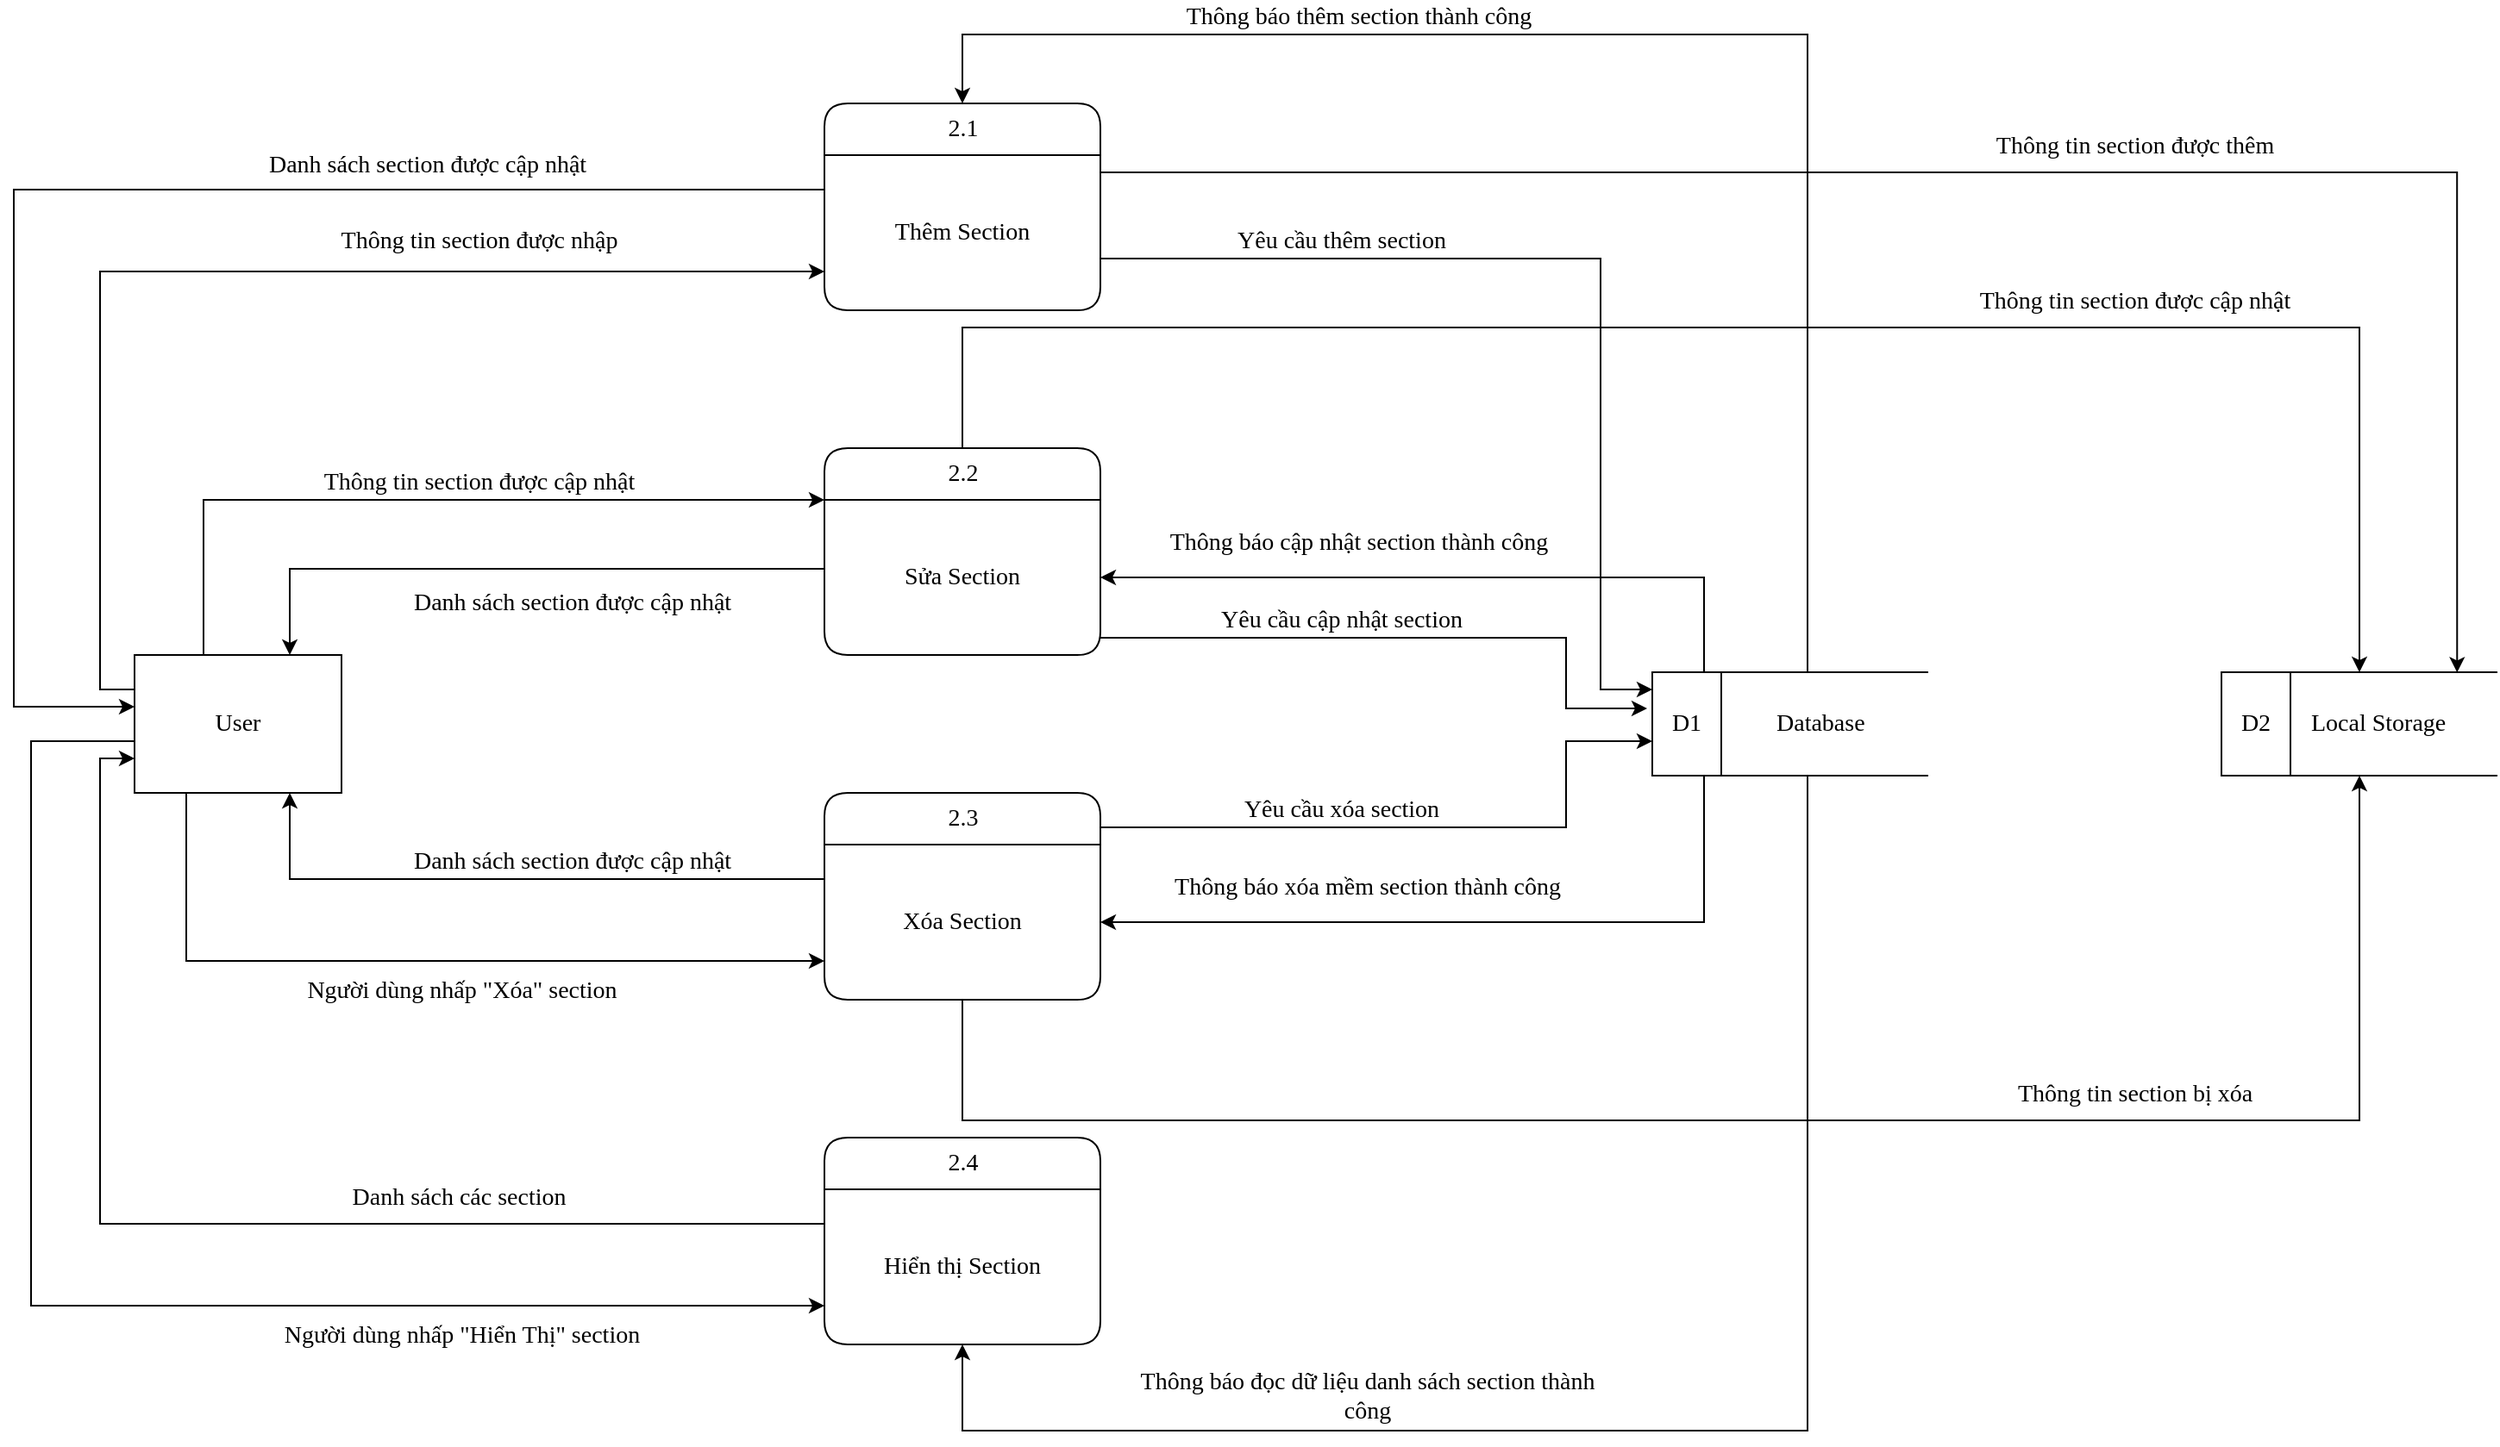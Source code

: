 <mxfile version="13.10.4" type="device"><diagram id="DDL_mX2nwDOddJXfboux" name="Page-1"><mxGraphModel dx="970" dy="2843" grid="1" gridSize="10" guides="1" tooltips="1" connect="1" arrows="1" fold="1" page="1" pageScale="1" pageWidth="827" pageHeight="1169" math="0" shadow="0"><root><mxCell id="0"/><mxCell id="1" parent="0"/><mxCell id="K9XLXgxibj4ZApkTuit5-1" value="2.1" style="swimlane;childLayout=stackLayout;horizontal=1;startSize=30;horizontalStack=0;rounded=1;fontSize=14;fontStyle=0;strokeWidth=1;resizeParent=0;resizeLast=1;shadow=0;dashed=0;align=center;html=1;fontFamily=Verdana;" parent="1" vertex="1"><mxGeometry x="560" y="-1800" width="160" height="120" as="geometry"/></mxCell><mxCell id="K9XLXgxibj4ZApkTuit5-2" value="Thêm Section" style="text;html=1;strokeColor=none;fillColor=none;align=center;verticalAlign=middle;whiteSpace=wrap;rounded=0;fontFamily=Verdana;fontSize=14;" parent="K9XLXgxibj4ZApkTuit5-1" vertex="1"><mxGeometry y="30" width="160" height="90" as="geometry"/></mxCell><mxCell id="K9XLXgxibj4ZApkTuit5-3" style="edgeStyle=orthogonalEdgeStyle;rounded=0;orthogonalLoop=1;jettySize=auto;html=1;entryX=0;entryY=0.75;entryDx=0;entryDy=0;fontFamily=Verdana;fontSize=14;" parent="1" source="K9XLXgxibj4ZApkTuit5-7" target="K9XLXgxibj4ZApkTuit5-2" edge="1"><mxGeometry relative="1" as="geometry"><Array as="points"><mxPoint x="140" y="-1460"/><mxPoint x="140" y="-1702"/></Array></mxGeometry></mxCell><mxCell id="K9XLXgxibj4ZApkTuit5-4" style="edgeStyle=orthogonalEdgeStyle;rounded=0;orthogonalLoop=1;jettySize=auto;html=1;entryX=0;entryY=0;entryDx=0;entryDy=0;fontFamily=Verdana;fontSize=14;" parent="1" source="K9XLXgxibj4ZApkTuit5-7" target="K9XLXgxibj4ZApkTuit5-9" edge="1"><mxGeometry relative="1" as="geometry"><Array as="points"><mxPoint x="200" y="-1570"/></Array></mxGeometry></mxCell><mxCell id="K9XLXgxibj4ZApkTuit5-5" style="edgeStyle=orthogonalEdgeStyle;rounded=0;orthogonalLoop=1;jettySize=auto;html=1;entryX=0;entryY=0.75;entryDx=0;entryDy=0;fontFamily=Verdana;fontSize=14;" parent="1" source="K9XLXgxibj4ZApkTuit5-7" target="K9XLXgxibj4ZApkTuit5-13" edge="1"><mxGeometry relative="1" as="geometry"><Array as="points"><mxPoint x="190" y="-1302"/></Array></mxGeometry></mxCell><mxCell id="K9XLXgxibj4ZApkTuit5-6" style="edgeStyle=orthogonalEdgeStyle;rounded=0;orthogonalLoop=1;jettySize=auto;html=1;entryX=0;entryY=0.75;entryDx=0;entryDy=0;fontFamily=Verdana;fontSize=14;" parent="1" source="K9XLXgxibj4ZApkTuit5-7" target="K9XLXgxibj4ZApkTuit5-11" edge="1"><mxGeometry relative="1" as="geometry"><Array as="points"><mxPoint x="100" y="-1430"/><mxPoint x="100" y="-1103"/></Array></mxGeometry></mxCell><mxCell id="K9XLXgxibj4ZApkTuit5-7" value="User" style="rounded=0;whiteSpace=wrap;html=1;fontFamily=Verdana;fontSize=14;" parent="1" vertex="1"><mxGeometry x="160" y="-1480" width="120" height="80" as="geometry"/></mxCell><mxCell id="K9XLXgxibj4ZApkTuit5-8" value="2.2" style="swimlane;childLayout=stackLayout;horizontal=1;startSize=30;horizontalStack=0;rounded=1;fontSize=14;fontStyle=0;strokeWidth=1;resizeParent=0;resizeLast=1;shadow=0;dashed=0;align=center;html=1;fontFamily=Verdana;" parent="1" vertex="1"><mxGeometry x="560" y="-1600" width="160" height="120" as="geometry"/></mxCell><mxCell id="K9XLXgxibj4ZApkTuit5-9" value="Sửa Section" style="text;html=1;strokeColor=none;fillColor=none;align=center;verticalAlign=middle;whiteSpace=wrap;rounded=0;fontFamily=Verdana;fontSize=14;" parent="K9XLXgxibj4ZApkTuit5-8" vertex="1"><mxGeometry y="30" width="160" height="90" as="geometry"/></mxCell><mxCell id="K9XLXgxibj4ZApkTuit5-10" value="2.4" style="swimlane;childLayout=stackLayout;horizontal=1;startSize=30;horizontalStack=0;rounded=1;fontSize=14;fontStyle=0;strokeWidth=1;resizeParent=0;resizeLast=1;shadow=0;dashed=0;align=center;html=1;fontFamily=Verdana;" parent="1" vertex="1"><mxGeometry x="560" y="-1200" width="160" height="120" as="geometry"/></mxCell><mxCell id="K9XLXgxibj4ZApkTuit5-11" value="&lt;font style=&quot;font-size: 14px&quot;&gt;&lt;span style=&quot;font-size: 14px&quot;&gt;Hiển thị Section&lt;/span&gt;&lt;/font&gt;" style="text;html=1;strokeColor=none;fillColor=none;align=center;verticalAlign=middle;whiteSpace=wrap;rounded=0;fontFamily=Verdana;fontSize=14;" parent="K9XLXgxibj4ZApkTuit5-10" vertex="1"><mxGeometry y="30" width="160" height="90" as="geometry"/></mxCell><mxCell id="K9XLXgxibj4ZApkTuit5-12" value="2.3" style="swimlane;childLayout=stackLayout;horizontal=1;startSize=30;horizontalStack=0;rounded=1;fontSize=14;fontStyle=0;strokeWidth=1;resizeParent=0;resizeLast=1;shadow=0;dashed=0;align=center;html=1;fontFamily=Verdana;" parent="1" vertex="1"><mxGeometry x="560" y="-1400" width="160" height="120" as="geometry"/></mxCell><mxCell id="K9XLXgxibj4ZApkTuit5-13" value="Xóa Section" style="text;html=1;strokeColor=none;fillColor=none;align=center;verticalAlign=middle;whiteSpace=wrap;rounded=0;fontFamily=Verdana;fontSize=14;" parent="K9XLXgxibj4ZApkTuit5-12" vertex="1"><mxGeometry y="30" width="160" height="90" as="geometry"/></mxCell><mxCell id="K9XLXgxibj4ZApkTuit5-14" value="" style="strokeWidth=1;html=1;shape=mxgraph.flowchart.annotation_1;align=left;pointerEvents=1;fontFamily=Verdana;fontSize=14;" parent="1" vertex="1"><mxGeometry x="1370" y="-1470" width="160" height="60" as="geometry"/></mxCell><mxCell id="K9XLXgxibj4ZApkTuit5-15" value="&lt;span style=&quot;font-size: 14px&quot;&gt;&lt;font style=&quot;font-size: 14px&quot;&gt;&lt;font style=&quot;vertical-align: inherit ; font-size: 14px&quot;&gt;&lt;font style=&quot;vertical-align: inherit ; font-size: 14px&quot;&gt;D2&lt;/font&gt;&lt;/font&gt;&lt;/font&gt;&lt;/span&gt;" style="text;html=1;strokeColor=none;fillColor=none;align=center;verticalAlign=middle;whiteSpace=wrap;rounded=0;fontSize=14;fontFamily=Verdana;fontStyle=0" parent="1" vertex="1"><mxGeometry x="1380" y="-1450" width="20" height="20" as="geometry"/></mxCell><mxCell id="K9XLXgxibj4ZApkTuit5-16" value="" style="endArrow=none;html=1;fontFamily=Verdana;fontSize=14;" parent="1" edge="1"><mxGeometry width="50" height="50" relative="1" as="geometry"><mxPoint x="1410" y="-1410" as="sourcePoint"/><mxPoint x="1410" y="-1470" as="targetPoint"/></mxGeometry></mxCell><mxCell id="K9XLXgxibj4ZApkTuit5-17" value="&lt;font style=&quot;font-size: 14px&quot;&gt;Local Storage&lt;/font&gt;" style="text;html=1;strokeColor=none;fillColor=none;align=left;verticalAlign=middle;whiteSpace=wrap;rounded=0;fontFamily=Verdana;fontSize=14;" parent="1" vertex="1"><mxGeometry x="1420" y="-1450" width="110" height="20" as="geometry"/></mxCell><mxCell id="K9XLXgxibj4ZApkTuit5-18" style="edgeStyle=orthogonalEdgeStyle;rounded=0;orthogonalLoop=1;jettySize=auto;html=1;entryX=1;entryY=0.5;entryDx=0;entryDy=0;fontFamily=Verdana;fontSize=14;" parent="1" source="K9XLXgxibj4ZApkTuit5-22" target="K9XLXgxibj4ZApkTuit5-9" edge="1"><mxGeometry relative="1" as="geometry"><Array as="points"><mxPoint x="1070" y="-1525"/></Array></mxGeometry></mxCell><mxCell id="K9XLXgxibj4ZApkTuit5-19" style="edgeStyle=orthogonalEdgeStyle;rounded=0;orthogonalLoop=1;jettySize=auto;html=1;entryX=1;entryY=0.5;entryDx=0;entryDy=0;fontFamily=Verdana;fontSize=14;" parent="1" source="K9XLXgxibj4ZApkTuit5-22" target="K9XLXgxibj4ZApkTuit5-13" edge="1"><mxGeometry relative="1" as="geometry"><Array as="points"><mxPoint x="1070" y="-1325"/></Array></mxGeometry></mxCell><mxCell id="K9XLXgxibj4ZApkTuit5-20" style="edgeStyle=orthogonalEdgeStyle;rounded=0;orthogonalLoop=1;jettySize=auto;html=1;entryX=0.5;entryY=0;entryDx=0;entryDy=0;fontFamily=Verdana;fontSize=14;" parent="1" source="K9XLXgxibj4ZApkTuit5-22" target="K9XLXgxibj4ZApkTuit5-1" edge="1"><mxGeometry relative="1" as="geometry"><Array as="points"><mxPoint x="1130" y="-1840"/><mxPoint x="640" y="-1840"/></Array></mxGeometry></mxCell><mxCell id="K9XLXgxibj4ZApkTuit5-21" style="edgeStyle=orthogonalEdgeStyle;rounded=0;orthogonalLoop=1;jettySize=auto;html=1;entryX=0.5;entryY=1;entryDx=0;entryDy=0;fontFamily=Verdana;fontSize=14;" parent="1" source="K9XLXgxibj4ZApkTuit5-22" target="K9XLXgxibj4ZApkTuit5-11" edge="1"><mxGeometry relative="1" as="geometry"><Array as="points"><mxPoint x="1130" y="-1030"/><mxPoint x="640" y="-1030"/></Array></mxGeometry></mxCell><mxCell id="K9XLXgxibj4ZApkTuit5-22" value="" style="strokeWidth=1;html=1;shape=mxgraph.flowchart.annotation_1;align=left;pointerEvents=1;fontFamily=Verdana;fontSize=14;" parent="1" vertex="1"><mxGeometry x="1040" y="-1470" width="160" height="60" as="geometry"/></mxCell><mxCell id="K9XLXgxibj4ZApkTuit5-23" value="&lt;span style=&quot;font-size: 14px&quot;&gt;&lt;font style=&quot;font-size: 14px&quot;&gt;&lt;font style=&quot;vertical-align: inherit ; font-size: 14px&quot;&gt;&lt;font style=&quot;vertical-align: inherit ; font-size: 14px&quot;&gt;D1&lt;/font&gt;&lt;/font&gt;&lt;/font&gt;&lt;/span&gt;" style="text;html=1;strokeColor=none;fillColor=none;align=center;verticalAlign=middle;whiteSpace=wrap;rounded=0;fontSize=14;fontFamily=Verdana;fontStyle=0" parent="1" vertex="1"><mxGeometry x="1050" y="-1450" width="20" height="20" as="geometry"/></mxCell><mxCell id="K9XLXgxibj4ZApkTuit5-24" value="" style="endArrow=none;html=1;fontFamily=Verdana;fontSize=14;" parent="1" edge="1"><mxGeometry width="50" height="50" relative="1" as="geometry"><mxPoint x="1080" y="-1410" as="sourcePoint"/><mxPoint x="1080" y="-1470" as="targetPoint"/></mxGeometry></mxCell><mxCell id="K9XLXgxibj4ZApkTuit5-25" value="Database" style="text;html=1;strokeColor=none;fillColor=none;align=left;verticalAlign=middle;whiteSpace=wrap;rounded=0;fontFamily=Verdana;fontSize=14;" parent="1" vertex="1"><mxGeometry x="1110" y="-1450" width="80" height="20" as="geometry"/></mxCell><mxCell id="K9XLXgxibj4ZApkTuit5-26" style="edgeStyle=orthogonalEdgeStyle;rounded=0;orthogonalLoop=1;jettySize=auto;html=1;fontFamily=Verdana;fontSize=14;" parent="1" source="K9XLXgxibj4ZApkTuit5-2" edge="1"><mxGeometry relative="1" as="geometry"><Array as="points"><mxPoint x="90" y="-1750"/><mxPoint x="90" y="-1450"/><mxPoint x="160" y="-1450"/></Array><mxPoint x="160" y="-1450" as="targetPoint"/></mxGeometry></mxCell><mxCell id="K9XLXgxibj4ZApkTuit5-27" style="edgeStyle=orthogonalEdgeStyle;rounded=0;orthogonalLoop=1;jettySize=auto;html=1;entryX=0.75;entryY=0;entryDx=0;entryDy=0;fontFamily=Verdana;fontSize=14;" parent="1" source="K9XLXgxibj4ZApkTuit5-9" target="K9XLXgxibj4ZApkTuit5-7" edge="1"><mxGeometry relative="1" as="geometry"><Array as="points"><mxPoint x="250" y="-1530"/></Array></mxGeometry></mxCell><mxCell id="K9XLXgxibj4ZApkTuit5-28" style="edgeStyle=orthogonalEdgeStyle;rounded=0;orthogonalLoop=1;jettySize=auto;html=1;entryX=0.75;entryY=1;entryDx=0;entryDy=0;fontFamily=Verdana;fontSize=14;" parent="1" source="K9XLXgxibj4ZApkTuit5-13" target="K9XLXgxibj4ZApkTuit5-7" edge="1"><mxGeometry relative="1" as="geometry"><Array as="points"><mxPoint x="250" y="-1350"/></Array></mxGeometry></mxCell><mxCell id="K9XLXgxibj4ZApkTuit5-29" style="edgeStyle=orthogonalEdgeStyle;rounded=0;orthogonalLoop=1;jettySize=auto;html=1;entryX=0;entryY=0.75;entryDx=0;entryDy=0;fontFamily=Verdana;fontSize=14;" parent="1" source="K9XLXgxibj4ZApkTuit5-11" target="K9XLXgxibj4ZApkTuit5-7" edge="1"><mxGeometry relative="1" as="geometry"><Array as="points"><mxPoint x="140" y="-1150"/><mxPoint x="140" y="-1420"/></Array></mxGeometry></mxCell><mxCell id="K9XLXgxibj4ZApkTuit5-30" style="edgeStyle=orthogonalEdgeStyle;rounded=0;orthogonalLoop=1;jettySize=auto;html=1;entryX=0.5;entryY=1;entryDx=0;entryDy=0;entryPerimeter=0;fontFamily=Verdana;fontSize=14;" parent="1" source="K9XLXgxibj4ZApkTuit5-13" target="K9XLXgxibj4ZApkTuit5-14" edge="1"><mxGeometry relative="1" as="geometry"><Array as="points"><mxPoint x="640" y="-1210"/><mxPoint x="1450" y="-1210"/></Array></mxGeometry></mxCell><mxCell id="K9XLXgxibj4ZApkTuit5-31" style="edgeStyle=orthogonalEdgeStyle;rounded=0;orthogonalLoop=1;jettySize=auto;html=1;entryX=0.5;entryY=0;entryDx=0;entryDy=0;entryPerimeter=0;fontFamily=Verdana;fontSize=14;" parent="1" target="K9XLXgxibj4ZApkTuit5-14" edge="1"><mxGeometry relative="1" as="geometry"><Array as="points"><mxPoint x="640" y="-1670"/><mxPoint x="1450" y="-1670"/></Array><mxPoint x="640" y="-1600" as="sourcePoint"/></mxGeometry></mxCell><mxCell id="K9XLXgxibj4ZApkTuit5-32" style="edgeStyle=orthogonalEdgeStyle;rounded=0;orthogonalLoop=1;jettySize=auto;html=1;entryX=0.854;entryY=0.003;entryDx=0;entryDy=0;entryPerimeter=0;fontFamily=Verdana;fontSize=14;" parent="1" source="K9XLXgxibj4ZApkTuit5-2" target="K9XLXgxibj4ZApkTuit5-14" edge="1"><mxGeometry relative="1" as="geometry"><Array as="points"><mxPoint x="1507" y="-1760"/></Array></mxGeometry></mxCell><mxCell id="K9XLXgxibj4ZApkTuit5-33" style="edgeStyle=orthogonalEdgeStyle;rounded=0;orthogonalLoop=1;jettySize=auto;html=1;fontFamily=Verdana;fontSize=14;" parent="1" source="K9XLXgxibj4ZApkTuit5-9" edge="1"><mxGeometry relative="1" as="geometry"><mxPoint x="1037" y="-1449" as="targetPoint"/><Array as="points"><mxPoint x="990" y="-1490"/><mxPoint x="990" y="-1449"/></Array></mxGeometry></mxCell><mxCell id="K9XLXgxibj4ZApkTuit5-34" style="edgeStyle=orthogonalEdgeStyle;rounded=0;orthogonalLoop=1;jettySize=auto;html=1;fontFamily=Verdana;fontSize=14;" parent="1" source="K9XLXgxibj4ZApkTuit5-2" edge="1"><mxGeometry relative="1" as="geometry"><mxPoint x="1040" y="-1460" as="targetPoint"/><Array as="points"><mxPoint x="1010" y="-1710"/><mxPoint x="1010" y="-1460"/></Array></mxGeometry></mxCell><mxCell id="K9XLXgxibj4ZApkTuit5-35" style="edgeStyle=orthogonalEdgeStyle;rounded=0;orthogonalLoop=1;jettySize=auto;html=1;exitX=1;exitY=0.167;exitDx=0;exitDy=0;exitPerimeter=0;fontFamily=Verdana;fontSize=14;" parent="1" source="K9XLXgxibj4ZApkTuit5-12" edge="1"><mxGeometry relative="1" as="geometry"><mxPoint x="1040" y="-1430" as="targetPoint"/><Array as="points"><mxPoint x="990" y="-1380"/><mxPoint x="990" y="-1430"/></Array></mxGeometry></mxCell><mxCell id="K9XLXgxibj4ZApkTuit5-36" value="Thông tin section được nhập" style="text;html=1;strokeColor=none;fillColor=none;align=center;verticalAlign=middle;whiteSpace=wrap;rounded=0;fontFamily=Verdana;fontSize=14;" parent="1" vertex="1"><mxGeometry x="240" y="-1730" width="240" height="20" as="geometry"/></mxCell><mxCell id="K9XLXgxibj4ZApkTuit5-37" value="Danh sách section được cập nhật" style="text;html=1;strokeColor=none;fillColor=none;align=center;verticalAlign=middle;whiteSpace=wrap;rounded=0;fontFamily=Verdana;fontSize=14;" parent="1" vertex="1"><mxGeometry x="210" y="-1774" width="240" height="20" as="geometry"/></mxCell><mxCell id="K9XLXgxibj4ZApkTuit5-38" value="Danh sách các section&amp;nbsp;" style="text;html=1;strokeColor=none;fillColor=none;align=center;verticalAlign=middle;whiteSpace=wrap;rounded=0;fontFamily=Verdana;fontSize=14;" parent="1" vertex="1"><mxGeometry x="230" y="-1180" width="240" height="30" as="geometry"/></mxCell><mxCell id="K9XLXgxibj4ZApkTuit5-39" value="Người dùng nhấp &quot;Hiển Thị&quot; section" style="text;html=1;strokeColor=none;fillColor=none;align=center;verticalAlign=middle;whiteSpace=wrap;rounded=0;fontFamily=Verdana;fontSize=14;" parent="1" vertex="1"><mxGeometry x="200" y="-1100" width="300" height="30" as="geometry"/></mxCell><mxCell id="K9XLXgxibj4ZApkTuit5-40" value="Người dùng nhấp &quot;Xóa&quot; section" style="text;html=1;strokeColor=none;fillColor=none;align=center;verticalAlign=middle;whiteSpace=wrap;rounded=0;fontFamily=Verdana;fontSize=14;" parent="1" vertex="1"><mxGeometry x="200" y="-1300" width="300" height="30" as="geometry"/></mxCell><mxCell id="K9XLXgxibj4ZApkTuit5-41" value="Thông tin section được cập nhật" style="text;html=1;strokeColor=none;fillColor=none;align=center;verticalAlign=middle;whiteSpace=wrap;rounded=0;fontFamily=Verdana;fontSize=14;" parent="1" vertex="1"><mxGeometry x="240" y="-1590" width="240" height="20" as="geometry"/></mxCell><mxCell id="K9XLXgxibj4ZApkTuit5-42" value="Danh sách section được cập nhật" style="text;html=1;strokeColor=none;fillColor=none;align=center;verticalAlign=middle;whiteSpace=wrap;rounded=0;fontFamily=Verdana;fontSize=14;" parent="1" vertex="1"><mxGeometry x="294" y="-1520" width="240" height="20" as="geometry"/></mxCell><mxCell id="K9XLXgxibj4ZApkTuit5-43" value="Danh sách section được cập nhật" style="text;html=1;strokeColor=none;fillColor=none;align=center;verticalAlign=middle;whiteSpace=wrap;rounded=0;fontFamily=Verdana;fontSize=14;" parent="1" vertex="1"><mxGeometry x="294" y="-1370" width="240" height="20" as="geometry"/></mxCell><mxCell id="K9XLXgxibj4ZApkTuit5-44" value="Yêu cầu thêm section" style="text;html=1;strokeColor=none;fillColor=none;align=center;verticalAlign=middle;whiteSpace=wrap;rounded=0;fontFamily=Verdana;fontSize=14;" parent="1" vertex="1"><mxGeometry x="740" y="-1730" width="240" height="20" as="geometry"/></mxCell><mxCell id="K9XLXgxibj4ZApkTuit5-45" value="Yêu cầu cập nhật section" style="text;html=1;strokeColor=none;fillColor=none;align=center;verticalAlign=middle;whiteSpace=wrap;rounded=0;fontFamily=Verdana;fontSize=14;" parent="1" vertex="1"><mxGeometry x="740" y="-1510" width="240" height="20" as="geometry"/></mxCell><mxCell id="K9XLXgxibj4ZApkTuit5-46" value="Yêu cầu xóa section" style="text;html=1;strokeColor=none;fillColor=none;align=center;verticalAlign=middle;whiteSpace=wrap;rounded=0;fontFamily=Verdana;fontSize=14;" parent="1" vertex="1"><mxGeometry x="740" y="-1400" width="240" height="20" as="geometry"/></mxCell><mxCell id="K9XLXgxibj4ZApkTuit5-47" value="Thông báo thêm section thành công" style="text;html=1;strokeColor=none;fillColor=none;align=center;verticalAlign=middle;whiteSpace=wrap;rounded=0;fontFamily=Verdana;fontSize=14;" parent="1" vertex="1"><mxGeometry x="735" y="-1860" width="270" height="20" as="geometry"/></mxCell><mxCell id="K9XLXgxibj4ZApkTuit5-48" value="Thông báo cập nhật section thành công" style="text;html=1;strokeColor=none;fillColor=none;align=center;verticalAlign=middle;whiteSpace=wrap;rounded=0;fontFamily=Verdana;fontSize=14;" parent="1" vertex="1"><mxGeometry x="755" y="-1560" width="230" height="30" as="geometry"/></mxCell><mxCell id="K9XLXgxibj4ZApkTuit5-49" value="Thông báo xóa mềm section thành công" style="text;html=1;strokeColor=none;fillColor=none;align=center;verticalAlign=middle;whiteSpace=wrap;rounded=0;fontFamily=Verdana;fontSize=14;" parent="1" vertex="1"><mxGeometry x="760" y="-1360" width="230" height="30" as="geometry"/></mxCell><mxCell id="K9XLXgxibj4ZApkTuit5-50" value="Thông báo đọc dữ liệu danh sách section thành công" style="text;html=1;strokeColor=none;fillColor=none;align=center;verticalAlign=middle;whiteSpace=wrap;rounded=0;fontFamily=Verdana;fontSize=14;" parent="1" vertex="1"><mxGeometry x="740" y="-1070" width="270" height="40" as="geometry"/></mxCell><mxCell id="K9XLXgxibj4ZApkTuit5-51" value="Thông tin section được thêm" style="text;html=1;strokeColor=none;fillColor=none;align=center;verticalAlign=middle;whiteSpace=wrap;rounded=0;fontFamily=Verdana;fontSize=14;" parent="1" vertex="1"><mxGeometry x="1200" y="-1790" width="240" height="30" as="geometry"/></mxCell><mxCell id="K9XLXgxibj4ZApkTuit5-52" value="Thông tin section được cập nhật" style="text;html=1;strokeColor=none;fillColor=none;align=center;verticalAlign=middle;whiteSpace=wrap;rounded=0;fontFamily=Verdana;fontSize=14;" parent="1" vertex="1"><mxGeometry x="1200" y="-1700" width="240" height="30" as="geometry"/></mxCell><mxCell id="K9XLXgxibj4ZApkTuit5-53" value="Thông tin section bị xóa" style="text;html=1;strokeColor=none;fillColor=none;align=center;verticalAlign=middle;whiteSpace=wrap;rounded=0;fontFamily=Verdana;fontSize=14;" parent="1" vertex="1"><mxGeometry x="1200" y="-1240" width="240" height="30" as="geometry"/></mxCell></root></mxGraphModel></diagram></mxfile>